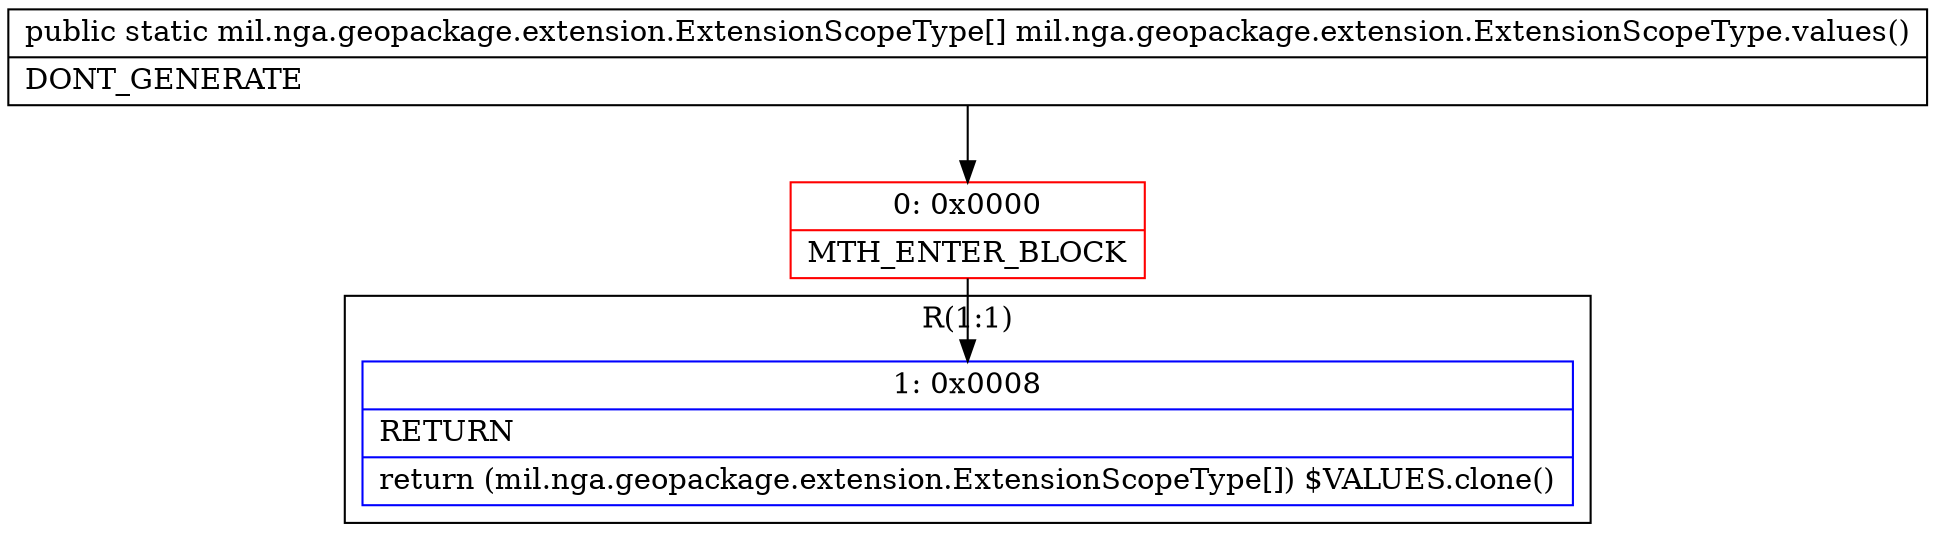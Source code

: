digraph "CFG formil.nga.geopackage.extension.ExtensionScopeType.values()[Lmil\/nga\/geopackage\/extension\/ExtensionScopeType;" {
subgraph cluster_Region_1939297737 {
label = "R(1:1)";
node [shape=record,color=blue];
Node_1 [shape=record,label="{1\:\ 0x0008|RETURN\l|return (mil.nga.geopackage.extension.ExtensionScopeType[]) $VALUES.clone()\l}"];
}
Node_0 [shape=record,color=red,label="{0\:\ 0x0000|MTH_ENTER_BLOCK\l}"];
MethodNode[shape=record,label="{public static mil.nga.geopackage.extension.ExtensionScopeType[] mil.nga.geopackage.extension.ExtensionScopeType.values()  | DONT_GENERATE\l}"];
MethodNode -> Node_0;
Node_0 -> Node_1;
}

